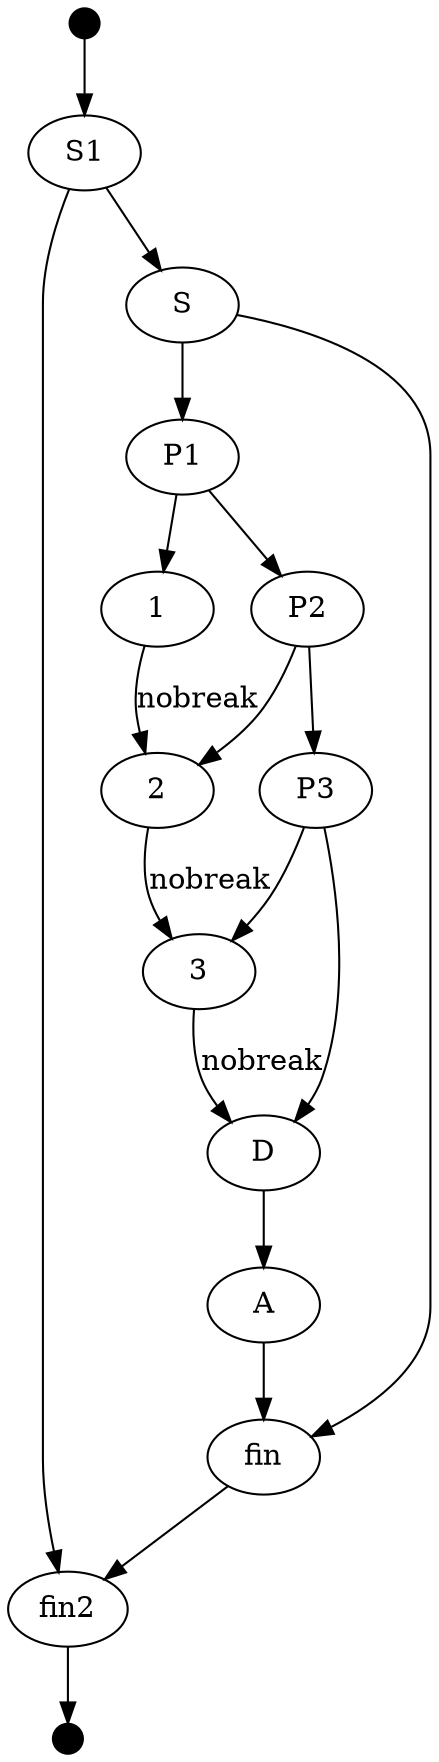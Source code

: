 /*
switch(P){
   case 1:
      1
      (break)
   case 2:
       2
       (break)
   case 3:
       3
       (break);     
    default:
        D
}
A
*/
digraph x {
start [shape="point" width="0.2"]
start -> S1
S1 -> fin2;
S1 -> S;
S -> fin;
fin->fin2;
S -> "P1";
"P1" -> "P2";
"P1" -> 1;
"P2" -> "P3";
"P2" -> 2;
"P3" -> 3;
"P3" -> D;
1 -> 2 [ label="nobreak"];
2 -> 3 [ label="nobreak"];
3 -> D [ label="nobreak"];
//1 -> A [ label="break"];
//2 -> A [ label="break"];
//3 ->A [ label="break"];
D ->A;
A -> fin;
fin2-> end;
end [shape="point" width="0.2"]
}